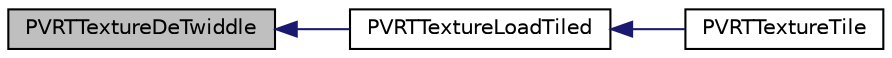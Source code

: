 digraph "PVRTTextureDeTwiddle"
{
  edge [fontname="Helvetica",fontsize="10",labelfontname="Helvetica",labelfontsize="10"];
  node [fontname="Helvetica",fontsize="10",shape=record];
  rankdir="LR";
  Node1 [label="PVRTTextureDeTwiddle",height=0.2,width=0.4,color="black", fillcolor="grey75", style="filled", fontcolor="black"];
  Node1 -> Node2 [dir="back",color="midnightblue",fontsize="10",style="solid"];
  Node2 [label="PVRTTextureLoadTiled",height=0.2,width=0.4,color="black", fillcolor="white", style="filled",URL="$_p_v_r_t_texture_8h.html#adcbee79fac67e614ffb996ab4469ebe8"];
  Node2 -> Node3 [dir="back",color="midnightblue",fontsize="10",style="solid"];
  Node3 [label="PVRTTextureTile",height=0.2,width=0.4,color="black", fillcolor="white", style="filled",URL="$_p_v_r_t_texture_8h.html#a57f0f0a9293d3a9b987d5ff80e8520c5"];
}
